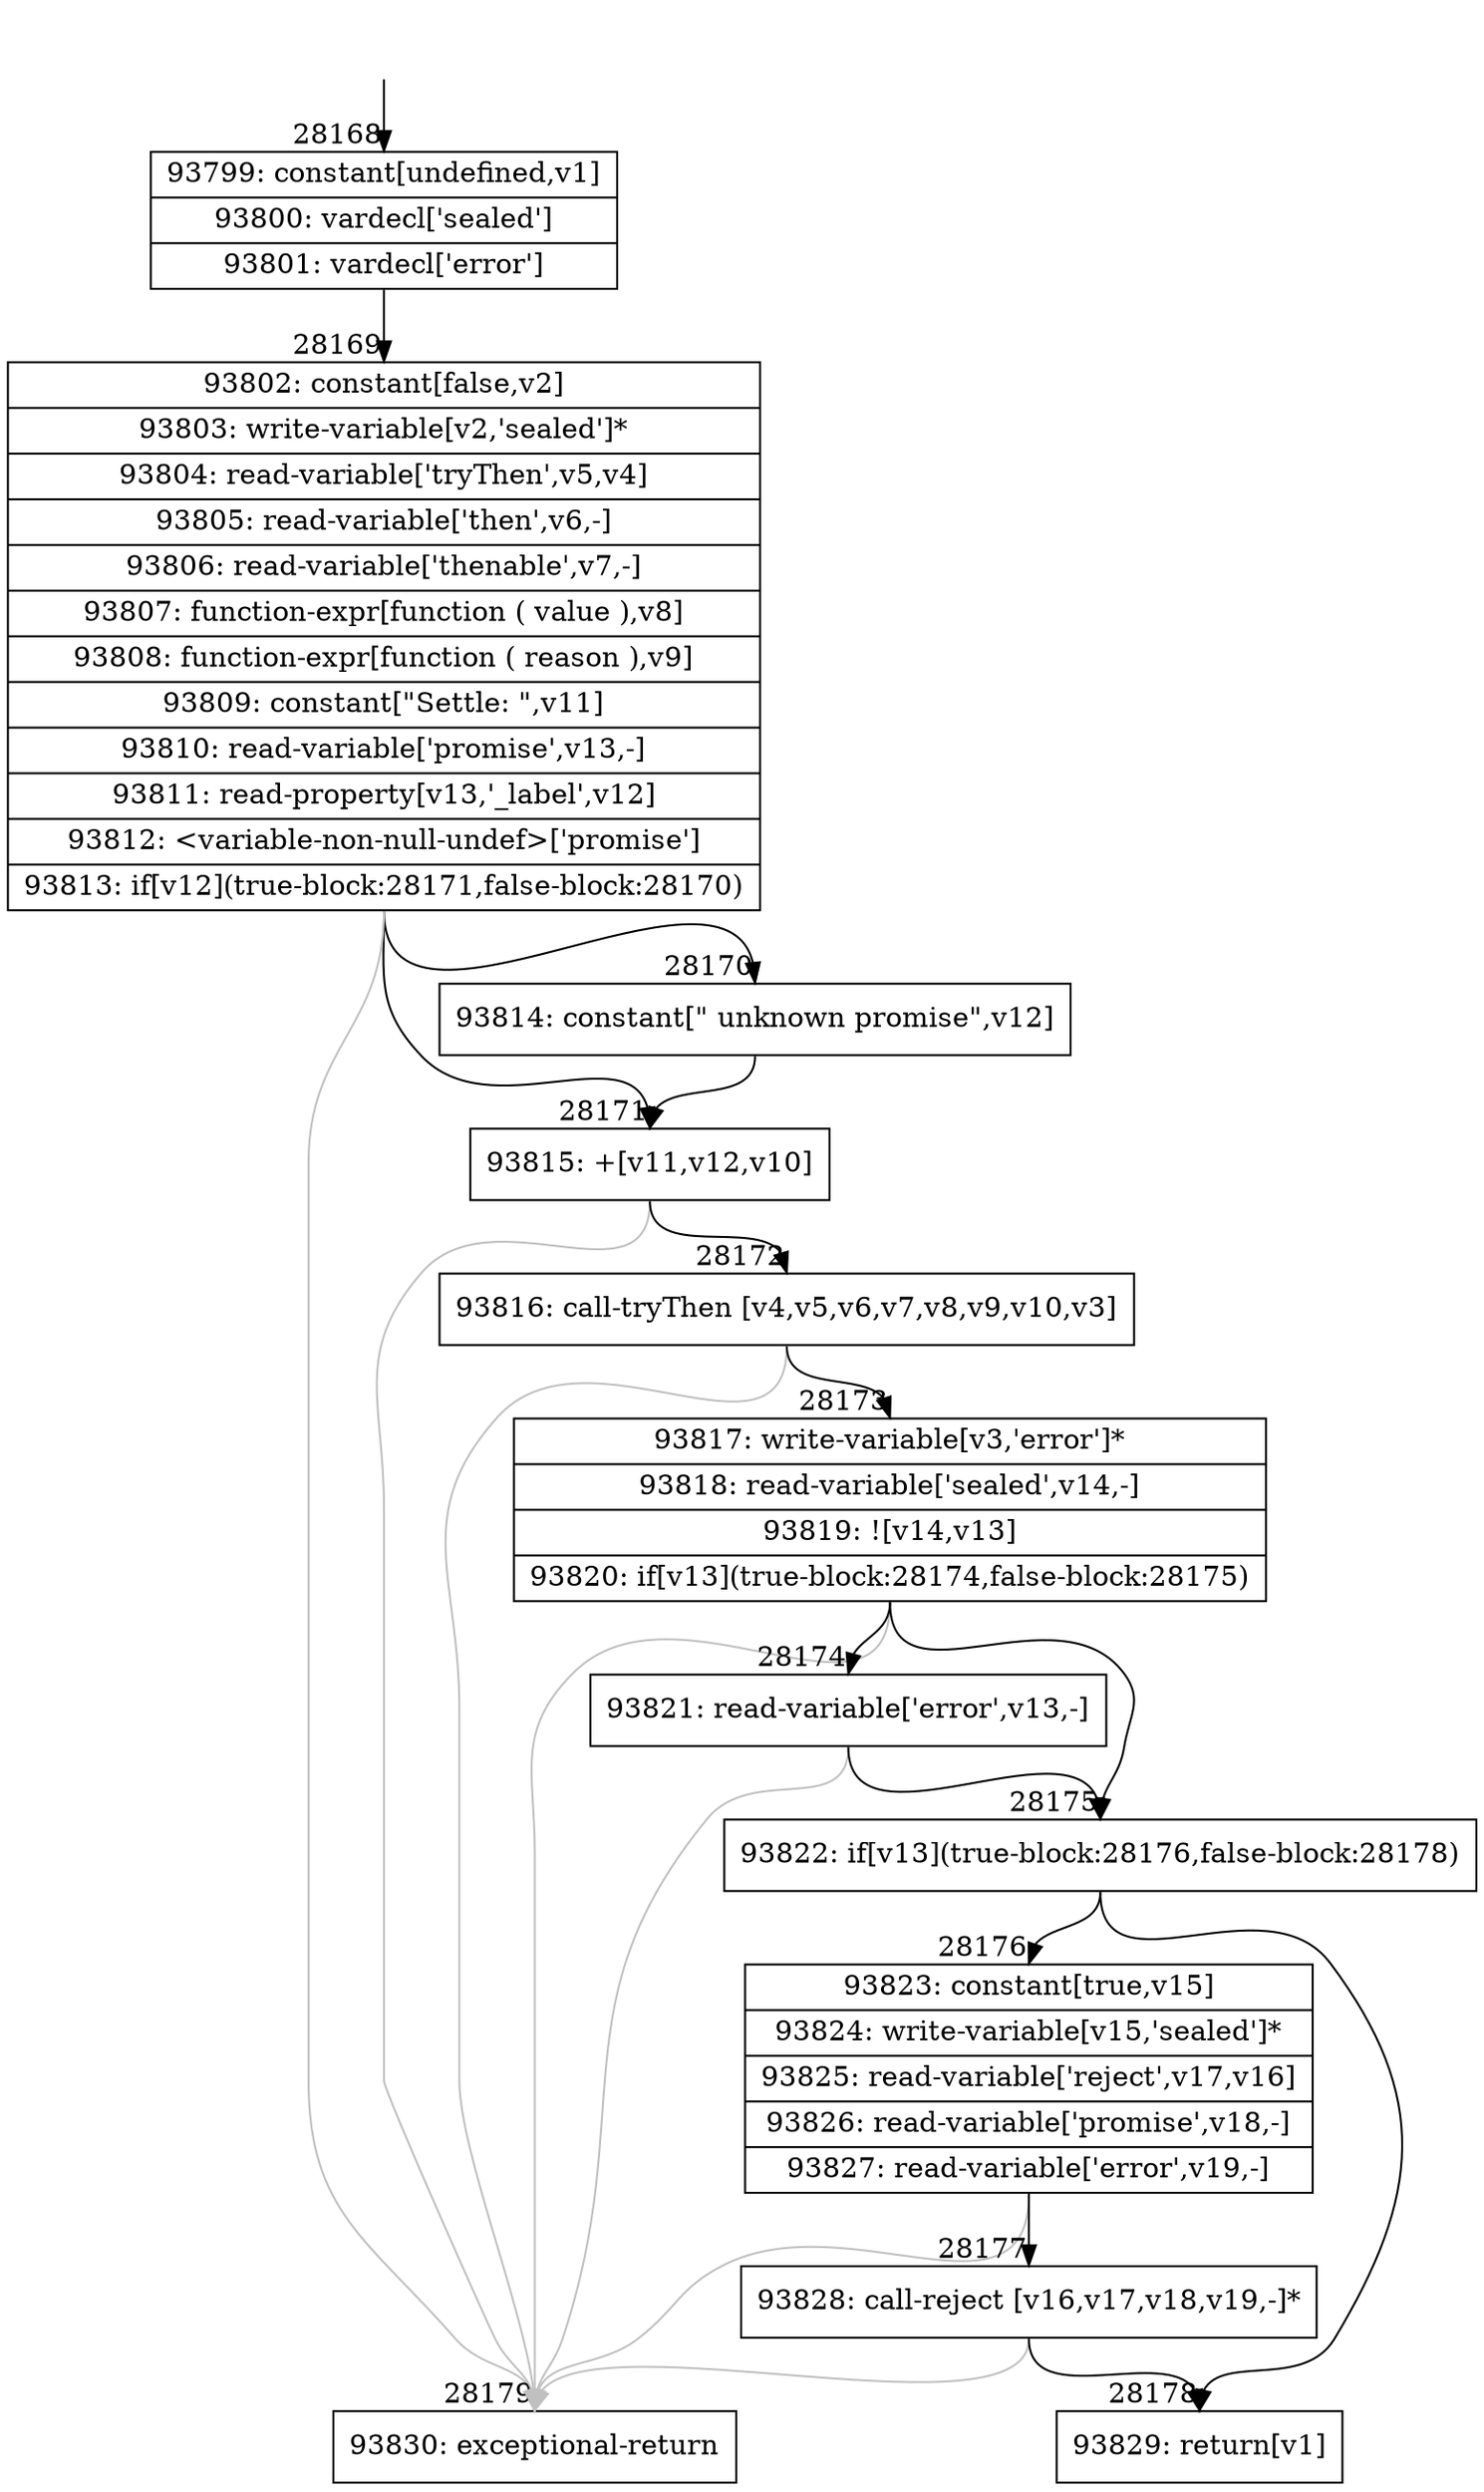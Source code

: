 digraph {
rankdir="TD"
BB_entry2466[shape=none,label=""];
BB_entry2466 -> BB28168 [tailport=s, headport=n, headlabel="    28168"]
BB28168 [shape=record label="{93799: constant[undefined,v1]|93800: vardecl['sealed']|93801: vardecl['error']}" ] 
BB28168 -> BB28169 [tailport=s, headport=n, headlabel="      28169"]
BB28169 [shape=record label="{93802: constant[false,v2]|93803: write-variable[v2,'sealed']*|93804: read-variable['tryThen',v5,v4]|93805: read-variable['then',v6,-]|93806: read-variable['thenable',v7,-]|93807: function-expr[function ( value ),v8]|93808: function-expr[function ( reason ),v9]|93809: constant[\"Settle: \",v11]|93810: read-variable['promise',v13,-]|93811: read-property[v13,'_label',v12]|93812: \<variable-non-null-undef\>['promise']|93813: if[v12](true-block:28171,false-block:28170)}" ] 
BB28169 -> BB28171 [tailport=s, headport=n, headlabel="      28171"]
BB28169 -> BB28170 [tailport=s, headport=n, headlabel="      28170"]
BB28169 -> BB28179 [tailport=s, headport=n, color=gray, headlabel="      28179"]
BB28170 [shape=record label="{93814: constant[\" unknown promise\",v12]}" ] 
BB28170 -> BB28171 [tailport=s, headport=n]
BB28171 [shape=record label="{93815: +[v11,v12,v10]}" ] 
BB28171 -> BB28172 [tailport=s, headport=n, headlabel="      28172"]
BB28171 -> BB28179 [tailport=s, headport=n, color=gray]
BB28172 [shape=record label="{93816: call-tryThen [v4,v5,v6,v7,v8,v9,v10,v3]}" ] 
BB28172 -> BB28173 [tailport=s, headport=n, headlabel="      28173"]
BB28172 -> BB28179 [tailport=s, headport=n, color=gray]
BB28173 [shape=record label="{93817: write-variable[v3,'error']*|93818: read-variable['sealed',v14,-]|93819: ![v14,v13]|93820: if[v13](true-block:28174,false-block:28175)}" ] 
BB28173 -> BB28175 [tailport=s, headport=n, headlabel="      28175"]
BB28173 -> BB28174 [tailport=s, headport=n, headlabel="      28174"]
BB28173 -> BB28179 [tailport=s, headport=n, color=gray]
BB28174 [shape=record label="{93821: read-variable['error',v13,-]}" ] 
BB28174 -> BB28175 [tailport=s, headport=n]
BB28174 -> BB28179 [tailport=s, headport=n, color=gray]
BB28175 [shape=record label="{93822: if[v13](true-block:28176,false-block:28178)}" ] 
BB28175 -> BB28176 [tailport=s, headport=n, headlabel="      28176"]
BB28175 -> BB28178 [tailport=s, headport=n, headlabel="      28178"]
BB28176 [shape=record label="{93823: constant[true,v15]|93824: write-variable[v15,'sealed']*|93825: read-variable['reject',v17,v16]|93826: read-variable['promise',v18,-]|93827: read-variable['error',v19,-]}" ] 
BB28176 -> BB28177 [tailport=s, headport=n, headlabel="      28177"]
BB28176 -> BB28179 [tailport=s, headport=n, color=gray]
BB28177 [shape=record label="{93828: call-reject [v16,v17,v18,v19,-]*}" ] 
BB28177 -> BB28178 [tailport=s, headport=n]
BB28177 -> BB28179 [tailport=s, headport=n, color=gray]
BB28178 [shape=record label="{93829: return[v1]}" ] 
BB28179 [shape=record label="{93830: exceptional-return}" ] 
//#$~ 50409
}
